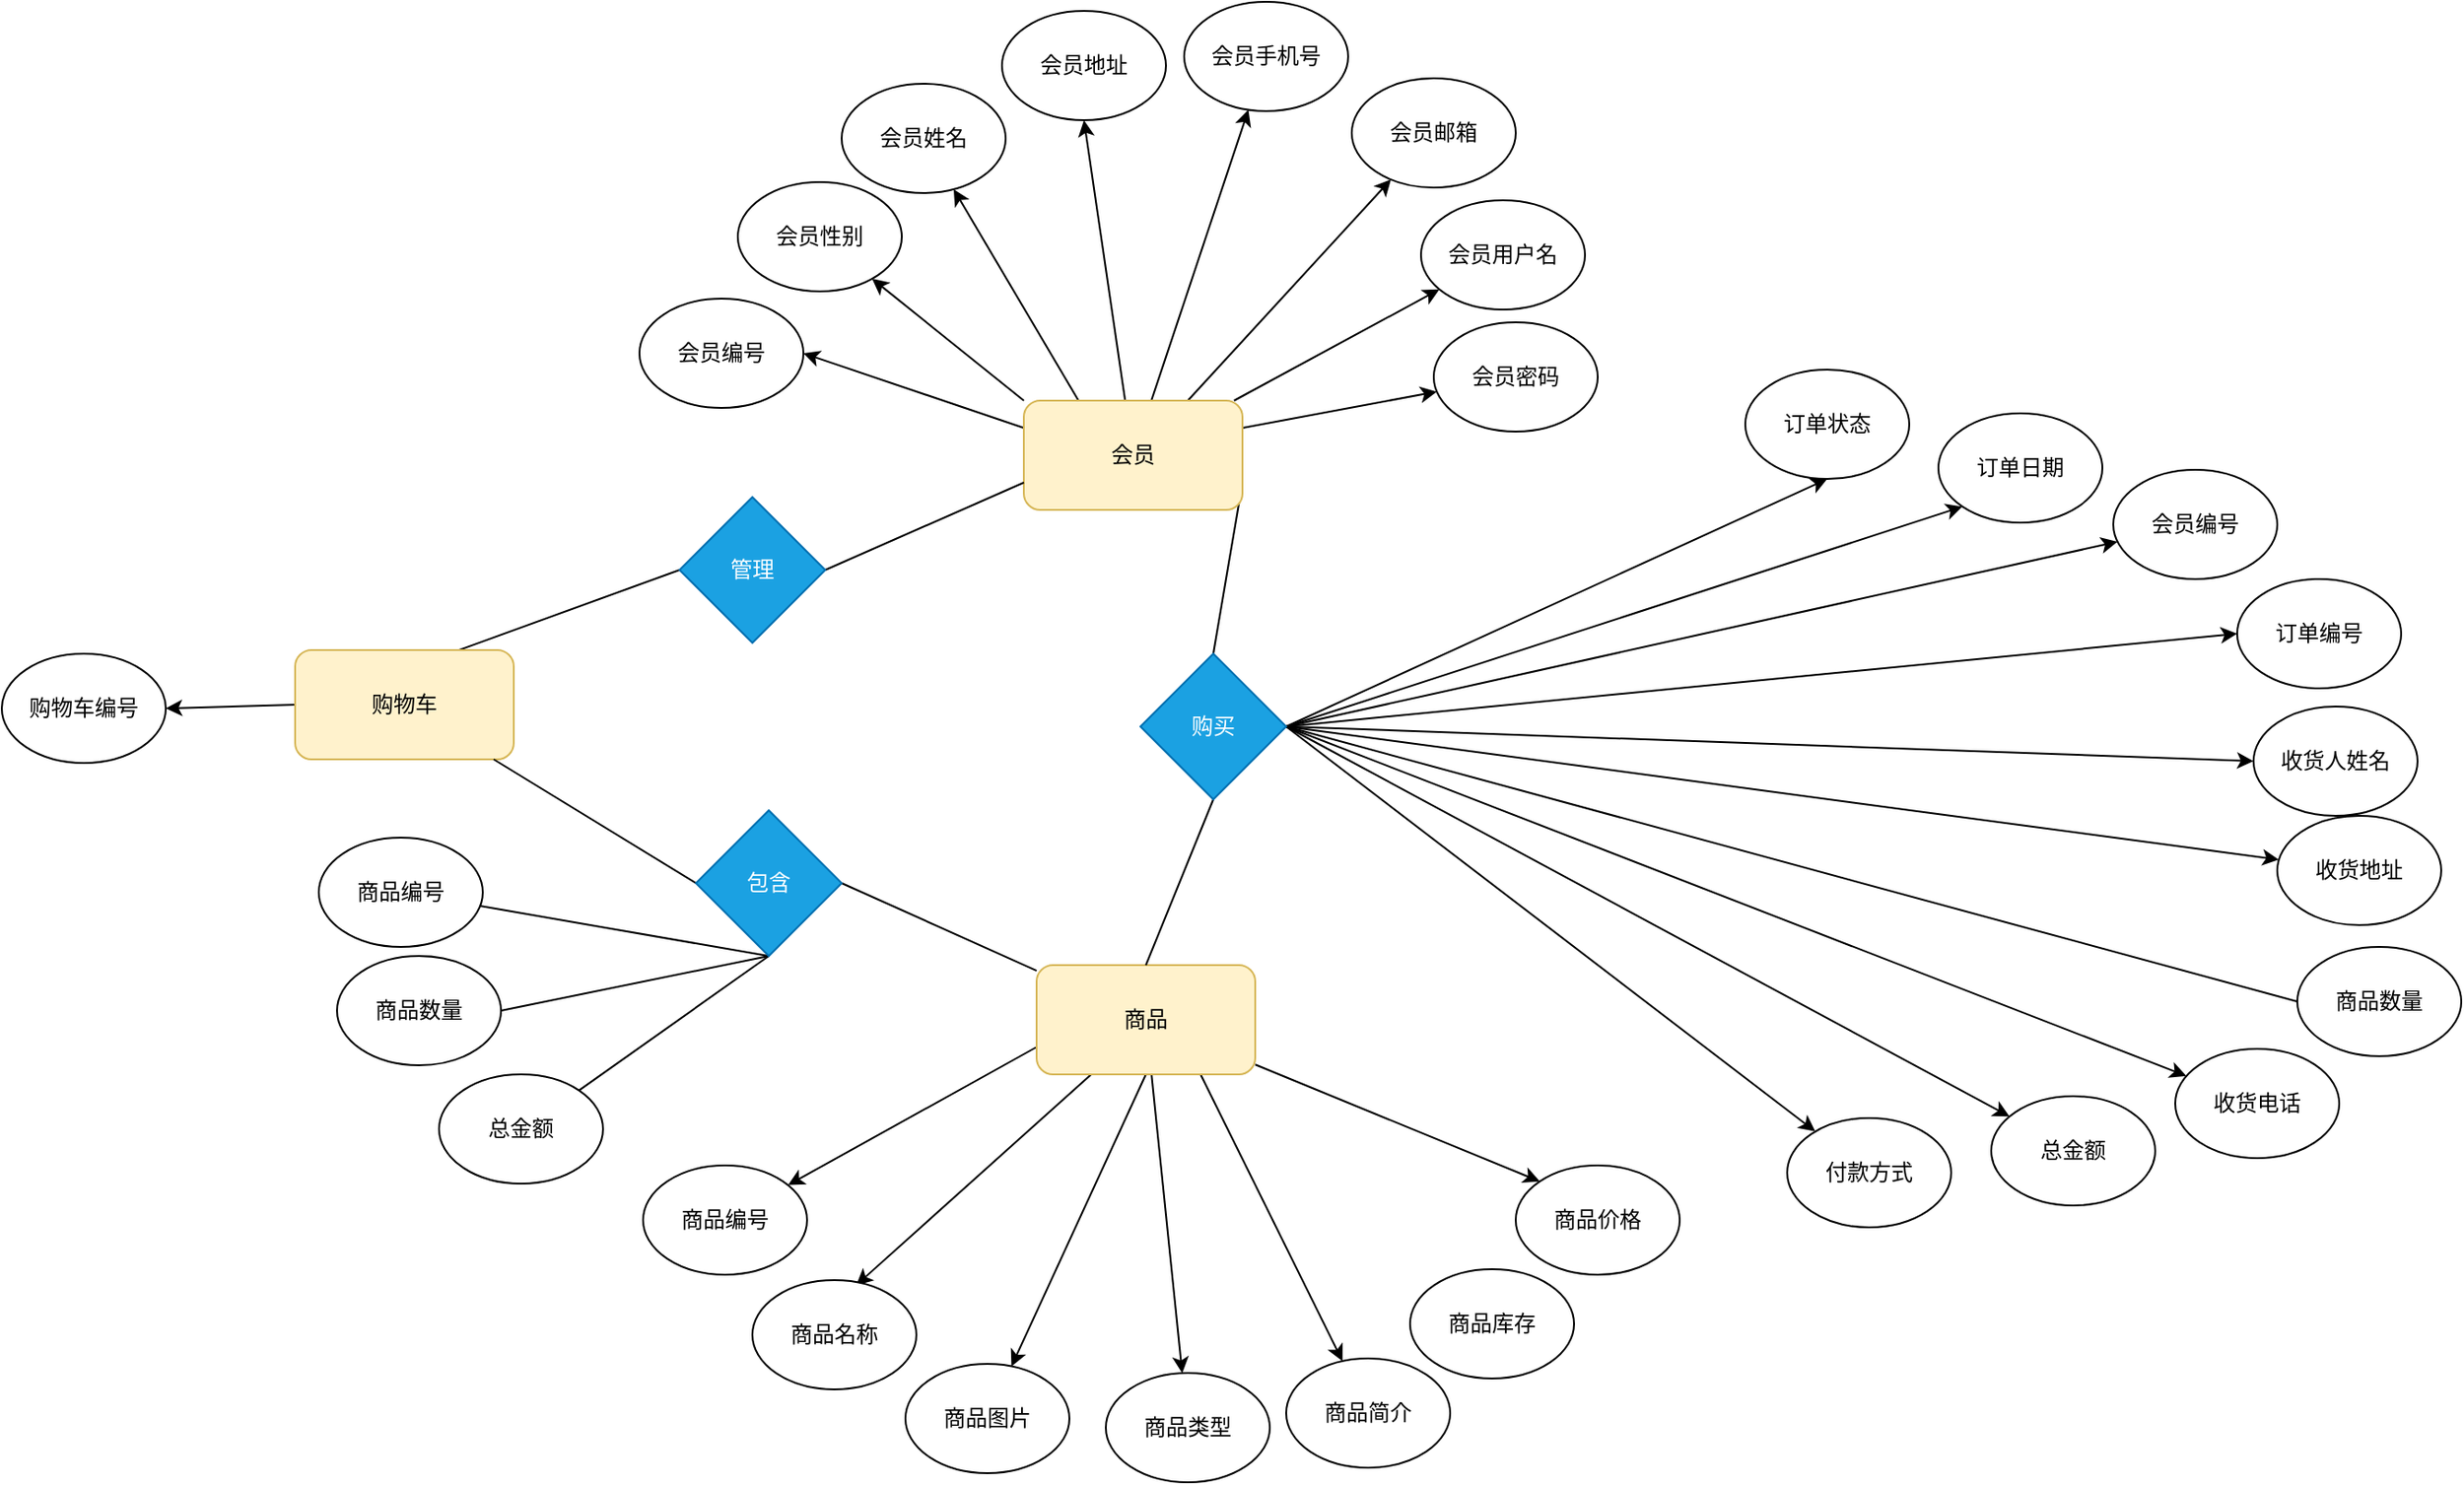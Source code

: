 <mxfile>
    <diagram id="4ObdE6FyaanXEKV31PKf" name="第 1 页">
        <mxGraphModel dx="1034" dy="854" grid="0" gridSize="10" guides="1" tooltips="1" connect="1" arrows="1" fold="1" page="1" pageScale="1" pageWidth="1654" pageHeight="1169" math="0" shadow="0">
            <root>
                <mxCell id="0"/>
                <mxCell id="1" parent="0"/>
                <mxCell id="6" style="edgeStyle=none;html=1;exitX=0;exitY=0.25;exitDx=0;exitDy=0;entryX=1;entryY=0.5;entryDx=0;entryDy=0;" edge="1" parent="1" source="2" target="3">
                    <mxGeometry relative="1" as="geometry"/>
                </mxCell>
                <mxCell id="7" style="edgeStyle=none;html=1;exitX=0.25;exitY=0;exitDx=0;exitDy=0;" edge="1" parent="1" source="2" target="4">
                    <mxGeometry relative="1" as="geometry"/>
                </mxCell>
                <mxCell id="8" style="edgeStyle=none;html=1;entryX=0.5;entryY=1;entryDx=0;entryDy=0;" edge="1" parent="1" source="2" target="5">
                    <mxGeometry relative="1" as="geometry">
                        <mxPoint x="678" y="254" as="sourcePoint"/>
                    </mxGeometry>
                </mxCell>
                <mxCell id="10" style="edgeStyle=none;html=1;" edge="1" parent="1" source="2" target="9">
                    <mxGeometry relative="1" as="geometry"/>
                </mxCell>
                <mxCell id="12" style="edgeStyle=none;html=1;exitX=0;exitY=0;exitDx=0;exitDy=0;" edge="1" parent="1" source="2" target="11">
                    <mxGeometry relative="1" as="geometry"/>
                </mxCell>
                <mxCell id="43" style="edgeStyle=none;html=1;exitX=0.75;exitY=0;exitDx=0;exitDy=0;" edge="1" parent="1" source="2" target="39">
                    <mxGeometry relative="1" as="geometry"/>
                </mxCell>
                <mxCell id="44" style="edgeStyle=none;html=1;" edge="1" parent="1" source="2" target="40">
                    <mxGeometry relative="1" as="geometry"/>
                </mxCell>
                <mxCell id="45" style="edgeStyle=none;html=1;exitX=1;exitY=0.25;exitDx=0;exitDy=0;" edge="1" parent="1" source="2" target="41">
                    <mxGeometry relative="1" as="geometry"/>
                </mxCell>
                <mxCell id="63" style="edgeStyle=none;html=1;exitX=1;exitY=0.75;exitDx=0;exitDy=0;entryX=0.5;entryY=0;entryDx=0;entryDy=0;endArrow=none;endFill=0;" edge="1" parent="1" source="2" target="62">
                    <mxGeometry relative="1" as="geometry"/>
                </mxCell>
                <mxCell id="2" value="会员" style="rounded=1;whiteSpace=wrap;html=1;fillColor=#fff2cc;strokeColor=#d6b656;" vertex="1" parent="1">
                    <mxGeometry x="612" y="260" width="120" height="60" as="geometry"/>
                </mxCell>
                <mxCell id="3" value="会员编号" style="ellipse;whiteSpace=wrap;html=1;" vertex="1" parent="1">
                    <mxGeometry x="401" y="204" width="90" height="60" as="geometry"/>
                </mxCell>
                <mxCell id="4" value="会员姓名" style="ellipse;whiteSpace=wrap;html=1;" vertex="1" parent="1">
                    <mxGeometry x="512" y="86" width="90" height="60" as="geometry"/>
                </mxCell>
                <mxCell id="5" value="会员地址" style="ellipse;whiteSpace=wrap;html=1;" vertex="1" parent="1">
                    <mxGeometry x="600" y="46" width="90" height="60" as="geometry"/>
                </mxCell>
                <mxCell id="9" value="会员手机号" style="ellipse;whiteSpace=wrap;html=1;" vertex="1" parent="1">
                    <mxGeometry x="700" y="41" width="90" height="60" as="geometry"/>
                </mxCell>
                <mxCell id="11" value="会员性别" style="ellipse;whiteSpace=wrap;html=1;" vertex="1" parent="1">
                    <mxGeometry x="455" y="140" width="90" height="60" as="geometry"/>
                </mxCell>
                <mxCell id="19" style="edgeStyle=none;html=1;exitX=0;exitY=0.75;exitDx=0;exitDy=0;" edge="1" parent="1" source="13" target="14">
                    <mxGeometry relative="1" as="geometry"/>
                </mxCell>
                <mxCell id="20" style="edgeStyle=none;html=1;exitX=0.25;exitY=1;exitDx=0;exitDy=0;entryX=0.633;entryY=0.047;entryDx=0;entryDy=0;entryPerimeter=0;" edge="1" parent="1" source="13" target="15">
                    <mxGeometry relative="1" as="geometry"/>
                </mxCell>
                <mxCell id="21" style="edgeStyle=none;html=1;exitX=0.5;exitY=1;exitDx=0;exitDy=0;" edge="1" parent="1" source="13" target="18">
                    <mxGeometry relative="1" as="geometry"/>
                </mxCell>
                <mxCell id="22" style="edgeStyle=none;html=1;exitX=0.75;exitY=1;exitDx=0;exitDy=0;" edge="1" parent="1" source="13" target="17">
                    <mxGeometry relative="1" as="geometry"/>
                </mxCell>
                <mxCell id="23" style="edgeStyle=none;html=1;entryX=0;entryY=0;entryDx=0;entryDy=0;" edge="1" parent="1" source="13" target="16">
                    <mxGeometry relative="1" as="geometry"/>
                </mxCell>
                <mxCell id="52" style="edgeStyle=none;html=1;" edge="1" parent="1" source="13" target="51">
                    <mxGeometry relative="1" as="geometry">
                        <mxPoint x="692" y="580" as="sourcePoint"/>
                    </mxGeometry>
                </mxCell>
                <mxCell id="13" value="商品" style="rounded=1;whiteSpace=wrap;html=1;fillColor=#fff2cc;strokeColor=#d6b656;" vertex="1" parent="1">
                    <mxGeometry x="619" y="570" width="120" height="60" as="geometry"/>
                </mxCell>
                <mxCell id="14" value="商品编号" style="ellipse;whiteSpace=wrap;html=1;" vertex="1" parent="1">
                    <mxGeometry x="403" y="680" width="90" height="60" as="geometry"/>
                </mxCell>
                <mxCell id="15" value="商品名称" style="ellipse;whiteSpace=wrap;html=1;" vertex="1" parent="1">
                    <mxGeometry x="463" y="743" width="90" height="60" as="geometry"/>
                </mxCell>
                <mxCell id="16" value="商品价格" style="ellipse;whiteSpace=wrap;html=1;" vertex="1" parent="1">
                    <mxGeometry x="882" y="680" width="90" height="60" as="geometry"/>
                </mxCell>
                <mxCell id="17" value="商品简介" style="ellipse;whiteSpace=wrap;html=1;" vertex="1" parent="1">
                    <mxGeometry x="756" y="786" width="90" height="60" as="geometry"/>
                </mxCell>
                <mxCell id="18" value="商品图片" style="ellipse;whiteSpace=wrap;html=1;" vertex="1" parent="1">
                    <mxGeometry x="547" y="789" width="90" height="60" as="geometry"/>
                </mxCell>
                <mxCell id="55" style="edgeStyle=none;html=1;exitX=0;exitY=0.5;exitDx=0;exitDy=0;entryX=1;entryY=0.5;entryDx=0;entryDy=0;" edge="1" parent="1" source="24" target="26">
                    <mxGeometry relative="1" as="geometry"/>
                </mxCell>
                <mxCell id="69" style="edgeStyle=none;html=1;exitX=0.75;exitY=0;exitDx=0;exitDy=0;entryX=0;entryY=0.5;entryDx=0;entryDy=0;endArrow=none;endFill=0;" edge="1" parent="1" source="24" target="65">
                    <mxGeometry relative="1" as="geometry"/>
                </mxCell>
                <mxCell id="24" value="购物车" style="rounded=1;whiteSpace=wrap;html=1;fillColor=#fff2cc;strokeColor=#d6b656;" vertex="1" parent="1">
                    <mxGeometry x="212" y="397" width="120" height="60" as="geometry"/>
                </mxCell>
                <mxCell id="34" style="edgeStyle=none;html=1;exitX=1;exitY=0.5;exitDx=0;exitDy=0;" edge="1" parent="1" source="62" target="32">
                    <mxGeometry relative="1" as="geometry">
                        <mxPoint x="867" y="468" as="sourcePoint"/>
                    </mxGeometry>
                </mxCell>
                <mxCell id="35" style="edgeStyle=none;html=1;exitX=1;exitY=0.5;exitDx=0;exitDy=0;" edge="1" parent="1" source="62" target="31">
                    <mxGeometry relative="1" as="geometry">
                        <mxPoint x="897" y="468" as="sourcePoint"/>
                    </mxGeometry>
                </mxCell>
                <mxCell id="36" style="edgeStyle=none;html=1;entryX=0;entryY=0.5;entryDx=0;entryDy=0;exitX=1;exitY=0.5;exitDx=0;exitDy=0;" edge="1" parent="1" source="62" target="28">
                    <mxGeometry relative="1" as="geometry">
                        <mxPoint x="927" y="429.973" as="sourcePoint"/>
                    </mxGeometry>
                </mxCell>
                <mxCell id="37" style="edgeStyle=none;html=1;exitX=1;exitY=0.5;exitDx=0;exitDy=0;" edge="1" parent="1" source="62" target="29">
                    <mxGeometry relative="1" as="geometry">
                        <mxPoint x="909.96" y="406.56" as="sourcePoint"/>
                    </mxGeometry>
                </mxCell>
                <mxCell id="38" style="edgeStyle=none;html=1;exitX=1;exitY=0.5;exitDx=0;exitDy=0;entryX=0;entryY=1;entryDx=0;entryDy=0;" edge="1" parent="1" source="62" target="30">
                    <mxGeometry relative="1" as="geometry">
                        <mxPoint x="897" y="408" as="sourcePoint"/>
                    </mxGeometry>
                </mxCell>
                <mxCell id="58" style="edgeStyle=none;html=1;exitX=1;exitY=0.5;exitDx=0;exitDy=0;entryX=0.5;entryY=1;entryDx=0;entryDy=0;" edge="1" parent="1" source="62" target="49">
                    <mxGeometry relative="1" as="geometry">
                        <mxPoint x="867" y="408" as="sourcePoint"/>
                    </mxGeometry>
                </mxCell>
                <mxCell id="59" style="edgeStyle=none;html=1;exitX=1;exitY=0.5;exitDx=0;exitDy=0;entryX=0;entryY=0.5;entryDx=0;entryDy=0;" edge="1" parent="1" source="62" target="46">
                    <mxGeometry relative="1" as="geometry">
                        <mxPoint x="927" y="438" as="sourcePoint"/>
                    </mxGeometry>
                </mxCell>
                <mxCell id="60" style="edgeStyle=none;html=1;exitX=1;exitY=0.5;exitDx=0;exitDy=0;" edge="1" parent="1" source="62" target="47">
                    <mxGeometry relative="1" as="geometry">
                        <mxPoint x="927" y="453" as="sourcePoint"/>
                    </mxGeometry>
                </mxCell>
                <mxCell id="61" style="edgeStyle=none;html=1;exitX=1;exitY=0.5;exitDx=0;exitDy=0;" edge="1" parent="1" source="62" target="48">
                    <mxGeometry relative="1" as="geometry">
                        <mxPoint x="927" y="468" as="sourcePoint"/>
                    </mxGeometry>
                </mxCell>
                <mxCell id="26" value="购物车编号" style="ellipse;whiteSpace=wrap;html=1;" vertex="1" parent="1">
                    <mxGeometry x="51" y="399" width="90" height="60" as="geometry"/>
                </mxCell>
                <mxCell id="28" value="订单编号" style="ellipse;whiteSpace=wrap;html=1;" vertex="1" parent="1">
                    <mxGeometry x="1278" y="358" width="90" height="60" as="geometry"/>
                </mxCell>
                <mxCell id="29" value="会员编号" style="ellipse;whiteSpace=wrap;html=1;" vertex="1" parent="1">
                    <mxGeometry x="1210" y="298" width="90" height="60" as="geometry"/>
                </mxCell>
                <mxCell id="30" value="订单日期" style="ellipse;whiteSpace=wrap;html=1;" vertex="1" parent="1">
                    <mxGeometry x="1114" y="267" width="90" height="60" as="geometry"/>
                </mxCell>
                <mxCell id="31" value="总金额" style="ellipse;whiteSpace=wrap;html=1;" vertex="1" parent="1">
                    <mxGeometry x="1143" y="642" width="90" height="60" as="geometry"/>
                </mxCell>
                <mxCell id="32" value="付款方式" style="ellipse;whiteSpace=wrap;html=1;" vertex="1" parent="1">
                    <mxGeometry x="1031" y="654" width="90" height="60" as="geometry"/>
                </mxCell>
                <mxCell id="39" value="会员邮箱" style="ellipse;whiteSpace=wrap;html=1;" vertex="1" parent="1">
                    <mxGeometry x="792" y="83" width="90" height="60" as="geometry"/>
                </mxCell>
                <mxCell id="40" value="会员用户名" style="ellipse;whiteSpace=wrap;html=1;" vertex="1" parent="1">
                    <mxGeometry x="830" y="150" width="90" height="60" as="geometry"/>
                </mxCell>
                <mxCell id="41" value="会员密码" style="ellipse;whiteSpace=wrap;html=1;" vertex="1" parent="1">
                    <mxGeometry x="837" y="217" width="90" height="60" as="geometry"/>
                </mxCell>
                <mxCell id="46" value="收货人姓名" style="ellipse;whiteSpace=wrap;html=1;" vertex="1" parent="1">
                    <mxGeometry x="1287" y="428" width="90" height="60" as="geometry"/>
                </mxCell>
                <mxCell id="47" value="收货地址" style="ellipse;whiteSpace=wrap;html=1;" vertex="1" parent="1">
                    <mxGeometry x="1300" y="488" width="90" height="60" as="geometry"/>
                </mxCell>
                <mxCell id="48" value="收货电话" style="ellipse;whiteSpace=wrap;html=1;" vertex="1" parent="1">
                    <mxGeometry x="1244" y="616" width="90" height="60" as="geometry"/>
                </mxCell>
                <mxCell id="49" value="订单状态" style="ellipse;whiteSpace=wrap;html=1;" vertex="1" parent="1">
                    <mxGeometry x="1008" y="243" width="90" height="60" as="geometry"/>
                </mxCell>
                <mxCell id="50" value="商品库存" style="ellipse;whiteSpace=wrap;html=1;" vertex="1" parent="1">
                    <mxGeometry x="824" y="737" width="90" height="60" as="geometry"/>
                </mxCell>
                <mxCell id="51" value="商品类型" style="ellipse;whiteSpace=wrap;html=1;" vertex="1" parent="1">
                    <mxGeometry x="657" y="794" width="90" height="60" as="geometry"/>
                </mxCell>
                <mxCell id="53" value="商品数量" style="ellipse;whiteSpace=wrap;html=1;" vertex="1" parent="1">
                    <mxGeometry x="235" y="565" width="90" height="60" as="geometry"/>
                </mxCell>
                <mxCell id="54" value="总金额" style="ellipse;whiteSpace=wrap;html=1;" vertex="1" parent="1">
                    <mxGeometry x="291" y="630" width="90" height="60" as="geometry"/>
                </mxCell>
                <mxCell id="64" style="edgeStyle=none;html=1;exitX=0.5;exitY=1;exitDx=0;exitDy=0;endArrow=none;endFill=0;entryX=0.5;entryY=0;entryDx=0;entryDy=0;" edge="1" parent="1" source="62" target="13">
                    <mxGeometry relative="1" as="geometry"/>
                </mxCell>
                <mxCell id="73" style="edgeStyle=none;html=1;exitX=1;exitY=0.5;exitDx=0;exitDy=0;entryX=0;entryY=0.5;entryDx=0;entryDy=0;endArrow=none;endFill=0;" edge="1" parent="1" source="62" target="72">
                    <mxGeometry relative="1" as="geometry"/>
                </mxCell>
                <mxCell id="62" value="购买" style="rhombus;whiteSpace=wrap;html=1;fillColor=#1ba1e2;strokeColor=#006EAF;fontColor=#ffffff;" vertex="1" parent="1">
                    <mxGeometry x="676" y="399" width="80" height="80" as="geometry"/>
                </mxCell>
                <mxCell id="70" style="edgeStyle=none;html=1;exitX=1;exitY=0.5;exitDx=0;exitDy=0;entryX=0;entryY=0.75;entryDx=0;entryDy=0;endArrow=none;endFill=0;" edge="1" parent="1" source="65" target="2">
                    <mxGeometry relative="1" as="geometry"/>
                </mxCell>
                <mxCell id="65" value="管理" style="rhombus;whiteSpace=wrap;html=1;fillColor=#1ba1e2;strokeColor=#006EAF;fontColor=#ffffff;" vertex="1" parent="1">
                    <mxGeometry x="423" y="313" width="80" height="80" as="geometry"/>
                </mxCell>
                <mxCell id="67" style="edgeStyle=none;html=1;exitX=0;exitY=0.5;exitDx=0;exitDy=0;endArrow=none;endFill=0;" edge="1" parent="1" source="66" target="24">
                    <mxGeometry relative="1" as="geometry"/>
                </mxCell>
                <mxCell id="68" style="edgeStyle=none;html=1;exitX=1;exitY=0.5;exitDx=0;exitDy=0;endArrow=none;endFill=0;" edge="1" parent="1" source="66" target="13">
                    <mxGeometry relative="1" as="geometry"/>
                </mxCell>
                <mxCell id="75" style="edgeStyle=none;html=1;exitX=0.5;exitY=1;exitDx=0;exitDy=0;endArrow=none;endFill=0;" edge="1" parent="1" source="66" target="74">
                    <mxGeometry relative="1" as="geometry"/>
                </mxCell>
                <mxCell id="77" style="edgeStyle=none;html=1;exitX=0.5;exitY=1;exitDx=0;exitDy=0;entryX=1;entryY=0.5;entryDx=0;entryDy=0;endArrow=none;endFill=0;" edge="1" parent="1" source="66" target="53">
                    <mxGeometry relative="1" as="geometry"/>
                </mxCell>
                <mxCell id="78" style="edgeStyle=none;html=1;exitX=0.5;exitY=1;exitDx=0;exitDy=0;entryX=1;entryY=0;entryDx=0;entryDy=0;endArrow=none;endFill=0;" edge="1" parent="1" source="66" target="54">
                    <mxGeometry relative="1" as="geometry"/>
                </mxCell>
                <mxCell id="66" value="包含" style="rhombus;whiteSpace=wrap;html=1;fillColor=#1ba1e2;strokeColor=#006EAF;fontColor=#ffffff;" vertex="1" parent="1">
                    <mxGeometry x="432" y="485" width="80" height="80" as="geometry"/>
                </mxCell>
                <mxCell id="72" value="商品数量" style="ellipse;whiteSpace=wrap;html=1;" vertex="1" parent="1">
                    <mxGeometry x="1311" y="560" width="90" height="60" as="geometry"/>
                </mxCell>
                <mxCell id="74" value="商品编号" style="ellipse;whiteSpace=wrap;html=1;" vertex="1" parent="1">
                    <mxGeometry x="225" y="500" width="90" height="60" as="geometry"/>
                </mxCell>
            </root>
        </mxGraphModel>
    </diagram>
</mxfile>